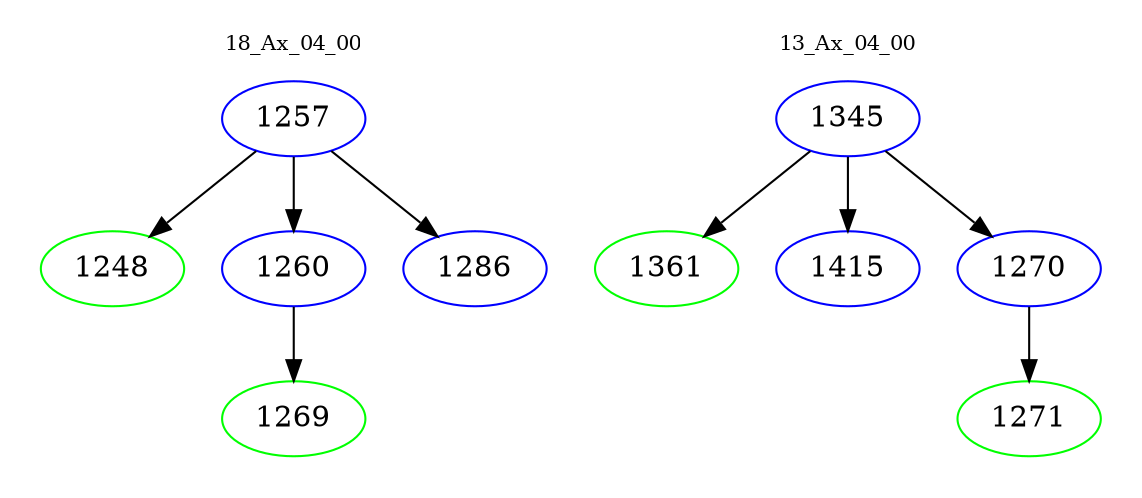 digraph{
subgraph cluster_0 {
color = white
label = "18_Ax_04_00";
fontsize=10;
T0_1257 [label="1257", color="blue"]
T0_1257 -> T0_1248 [color="black"]
T0_1248 [label="1248", color="green"]
T0_1257 -> T0_1260 [color="black"]
T0_1260 [label="1260", color="blue"]
T0_1260 -> T0_1269 [color="black"]
T0_1269 [label="1269", color="green"]
T0_1257 -> T0_1286 [color="black"]
T0_1286 [label="1286", color="blue"]
}
subgraph cluster_1 {
color = white
label = "13_Ax_04_00";
fontsize=10;
T1_1345 [label="1345", color="blue"]
T1_1345 -> T1_1361 [color="black"]
T1_1361 [label="1361", color="green"]
T1_1345 -> T1_1415 [color="black"]
T1_1415 [label="1415", color="blue"]
T1_1345 -> T1_1270 [color="black"]
T1_1270 [label="1270", color="blue"]
T1_1270 -> T1_1271 [color="black"]
T1_1271 [label="1271", color="green"]
}
}
